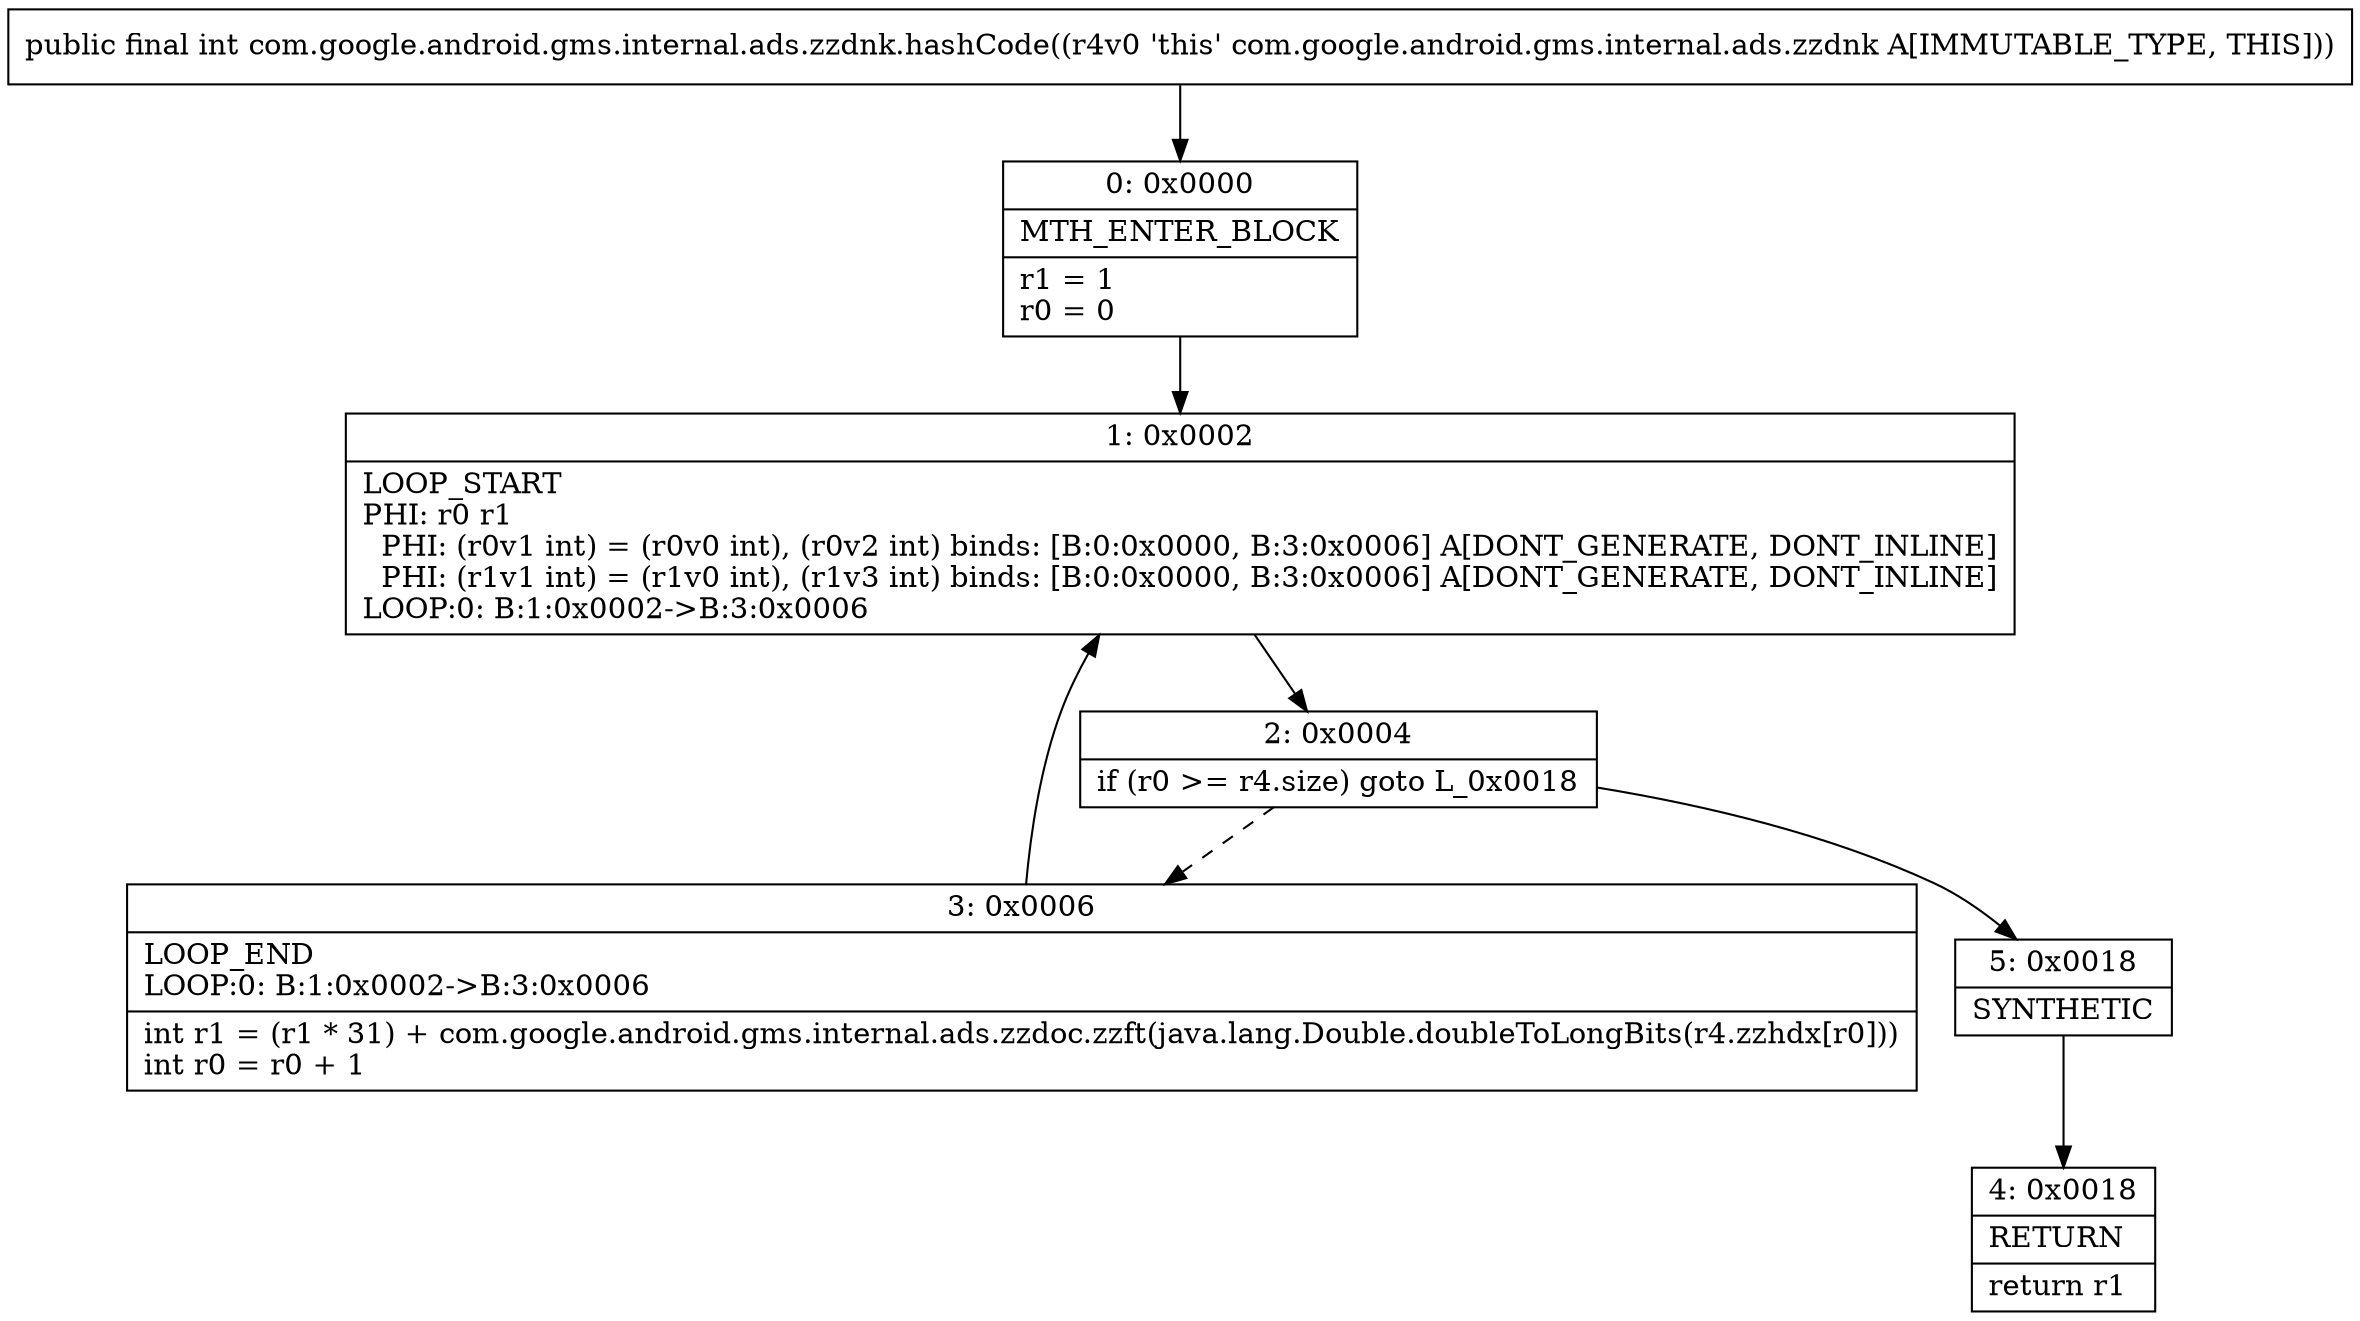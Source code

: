 digraph "CFG forcom.google.android.gms.internal.ads.zzdnk.hashCode()I" {
Node_0 [shape=record,label="{0\:\ 0x0000|MTH_ENTER_BLOCK\l|r1 = 1\lr0 = 0\l}"];
Node_1 [shape=record,label="{1\:\ 0x0002|LOOP_START\lPHI: r0 r1 \l  PHI: (r0v1 int) = (r0v0 int), (r0v2 int) binds: [B:0:0x0000, B:3:0x0006] A[DONT_GENERATE, DONT_INLINE]\l  PHI: (r1v1 int) = (r1v0 int), (r1v3 int) binds: [B:0:0x0000, B:3:0x0006] A[DONT_GENERATE, DONT_INLINE]\lLOOP:0: B:1:0x0002\-\>B:3:0x0006\l}"];
Node_2 [shape=record,label="{2\:\ 0x0004|if (r0 \>= r4.size) goto L_0x0018\l}"];
Node_3 [shape=record,label="{3\:\ 0x0006|LOOP_END\lLOOP:0: B:1:0x0002\-\>B:3:0x0006\l|int r1 = (r1 * 31) + com.google.android.gms.internal.ads.zzdoc.zzft(java.lang.Double.doubleToLongBits(r4.zzhdx[r0]))\lint r0 = r0 + 1\l}"];
Node_4 [shape=record,label="{4\:\ 0x0018|RETURN\l|return r1\l}"];
Node_5 [shape=record,label="{5\:\ 0x0018|SYNTHETIC\l}"];
MethodNode[shape=record,label="{public final int com.google.android.gms.internal.ads.zzdnk.hashCode((r4v0 'this' com.google.android.gms.internal.ads.zzdnk A[IMMUTABLE_TYPE, THIS])) }"];
MethodNode -> Node_0;
Node_0 -> Node_1;
Node_1 -> Node_2;
Node_2 -> Node_3[style=dashed];
Node_2 -> Node_5;
Node_3 -> Node_1;
Node_5 -> Node_4;
}

